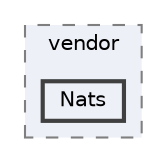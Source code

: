 digraph "dev.sharpishly.com/website/vendor/Nats"
{
 // LATEX_PDF_SIZE
  bgcolor="transparent";
  edge [fontname=Helvetica,fontsize=10,labelfontname=Helvetica,labelfontsize=10];
  node [fontname=Helvetica,fontsize=10,shape=box,height=0.2,width=0.4];
  compound=true
  subgraph clusterdir_6031a4b2d1cb1e9d66cf451e65c1ec22 {
    graph [ bgcolor="#edf0f7", pencolor="grey50", label="vendor", fontname=Helvetica,fontsize=10 style="filled,dashed", URL="dir_6031a4b2d1cb1e9d66cf451e65c1ec22.html",tooltip=""]
  dir_ac5a422b42f1172f76c8cbcc917e8fa2 [label="Nats", fillcolor="#edf0f7", color="grey25", style="filled,bold", URL="dir_ac5a422b42f1172f76c8cbcc917e8fa2.html",tooltip=""];
  }
}
